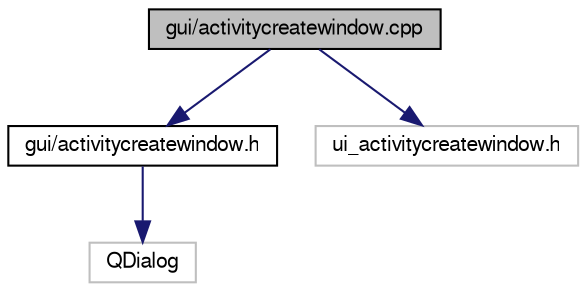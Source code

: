 digraph "gui/activitycreatewindow.cpp"
{
  edge [fontname="FreeSans",fontsize="10",labelfontname="FreeSans",labelfontsize="10"];
  node [fontname="FreeSans",fontsize="10",shape=record];
  Node0 [label="gui/activitycreatewindow.cpp",height=0.2,width=0.4,color="black", fillcolor="grey75", style="filled", fontcolor="black"];
  Node0 -> Node1 [color="midnightblue",fontsize="10",style="solid",fontname="FreeSans"];
  Node1 [label="gui/activitycreatewindow.h",height=0.2,width=0.4,color="black", fillcolor="white", style="filled",URL="$activitycreatewindow_8h.html"];
  Node1 -> Node2 [color="midnightblue",fontsize="10",style="solid",fontname="FreeSans"];
  Node2 [label="QDialog",height=0.2,width=0.4,color="grey75", fillcolor="white", style="filled"];
  Node0 -> Node3 [color="midnightblue",fontsize="10",style="solid",fontname="FreeSans"];
  Node3 [label="ui_activitycreatewindow.h",height=0.2,width=0.4,color="grey75", fillcolor="white", style="filled"];
}
